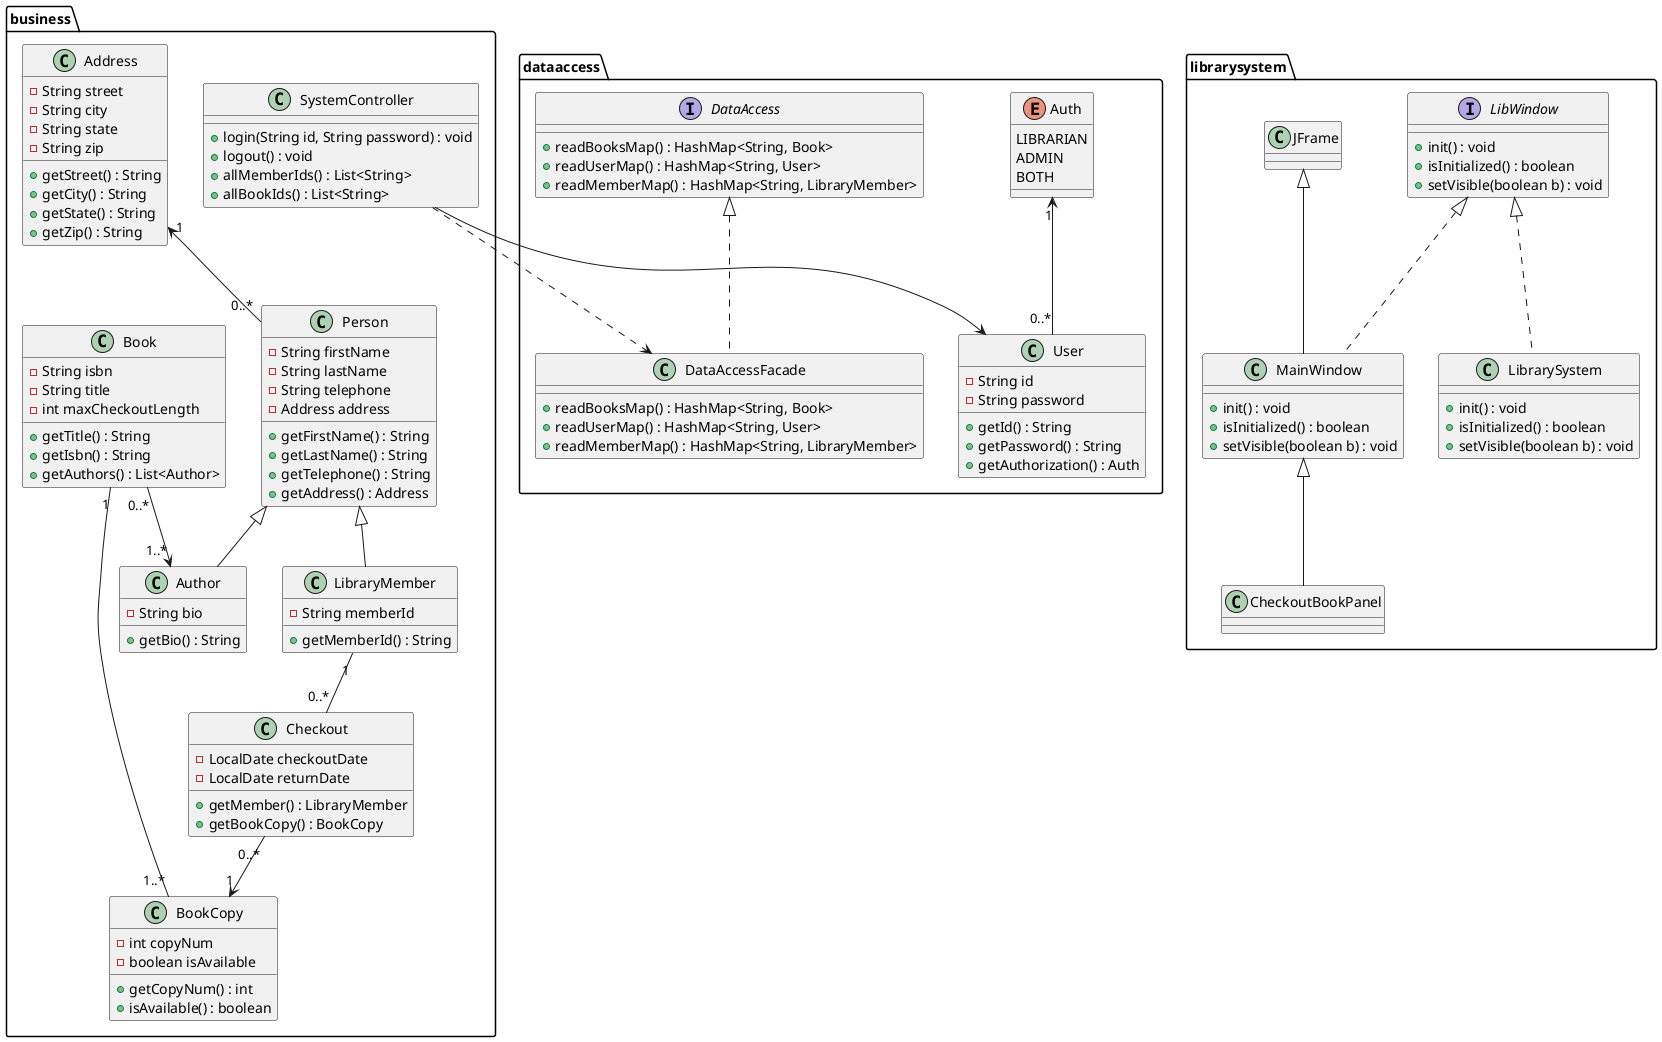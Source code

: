 @startuml

package business {
  class Address {
   - String street
   - String city
   - String state
   - String zip
   + getStreet() : String
   + getCity() : String
   + getState() : String
   + getZip() : String
  }

  class Person {
   - String firstName
   - String lastName
   - String telephone
   - Address address
   + getFirstName() : String
   + getLastName() : String
   + getTelephone() : String
   + getAddress() : Address
  }

  class Author extends Person {
   - String bio
   + getBio() : String
  }

  class Book {
   - String isbn
   - String title
   - int maxCheckoutLength
   + getTitle() : String
   + getIsbn() : String
   + getAuthors() : List<Author>
  }

  class BookCopy {
   - int copyNum
   - boolean isAvailable
   + getCopyNum() : int
   + isAvailable() : boolean
  }

  class LibraryMember extends Person {
   - String memberId
   + getMemberId() : String
  }

  class Checkout {
   - LocalDate checkoutDate
   - LocalDate returnDate
   + getMember() : LibraryMember
   + getBookCopy() : BookCopy
  }

  class SystemController {
   + login(String id, String password) : void
   + logout() : void
   + allMemberIds() : List<String>
   + allBookIds() : List<String>
  }
}

package dataaccess {
  enum Auth {
   LIBRARIAN
   ADMIN
   BOTH
  }

  class User {
   - String id
   - String password
   + getId() : String
   + getPassword() : String
   + getAuthorization() : Auth
  }

  interface DataAccess {
   + readBooksMap() : HashMap<String, Book>
   + readUserMap() : HashMap<String, User>
   + readMemberMap() : HashMap<String, LibraryMember>
  }

  class DataAccessFacade implements DataAccess {
   + readBooksMap() : HashMap<String, Book>
   + readUserMap() : HashMap<String, User>
   + readMemberMap() : HashMap<String, LibraryMember>
  }
}

package librarysystem {
  interface LibWindow {
   + init() : void
   + isInitialized() : boolean
   + setVisible(boolean b) : void
  }

  class LibrarySystem implements LibWindow {
   + init() : void
   + isInitialized() : boolean
   + setVisible(boolean b) : void
  }

  class MainWindow extends JFrame implements LibWindow {
   + init() : void
   + isInitialized() : boolean
   + setVisible(boolean b) : void
  }

  class CheckoutBookPanel extends MainWindow {
 
  }
}

Auth "1" <-- "0..*" User
SystemController  --> User
Address "1" <-- "0..*" Person
LibraryMember "1" -- "0..*" Checkout
Book "1" -- "1..*" BookCopy
Book "0..*" --> "1..*" Author
Checkout "0..*" --> "1" BookCopy
SystemController ..> DataAccessFacade

@enduml